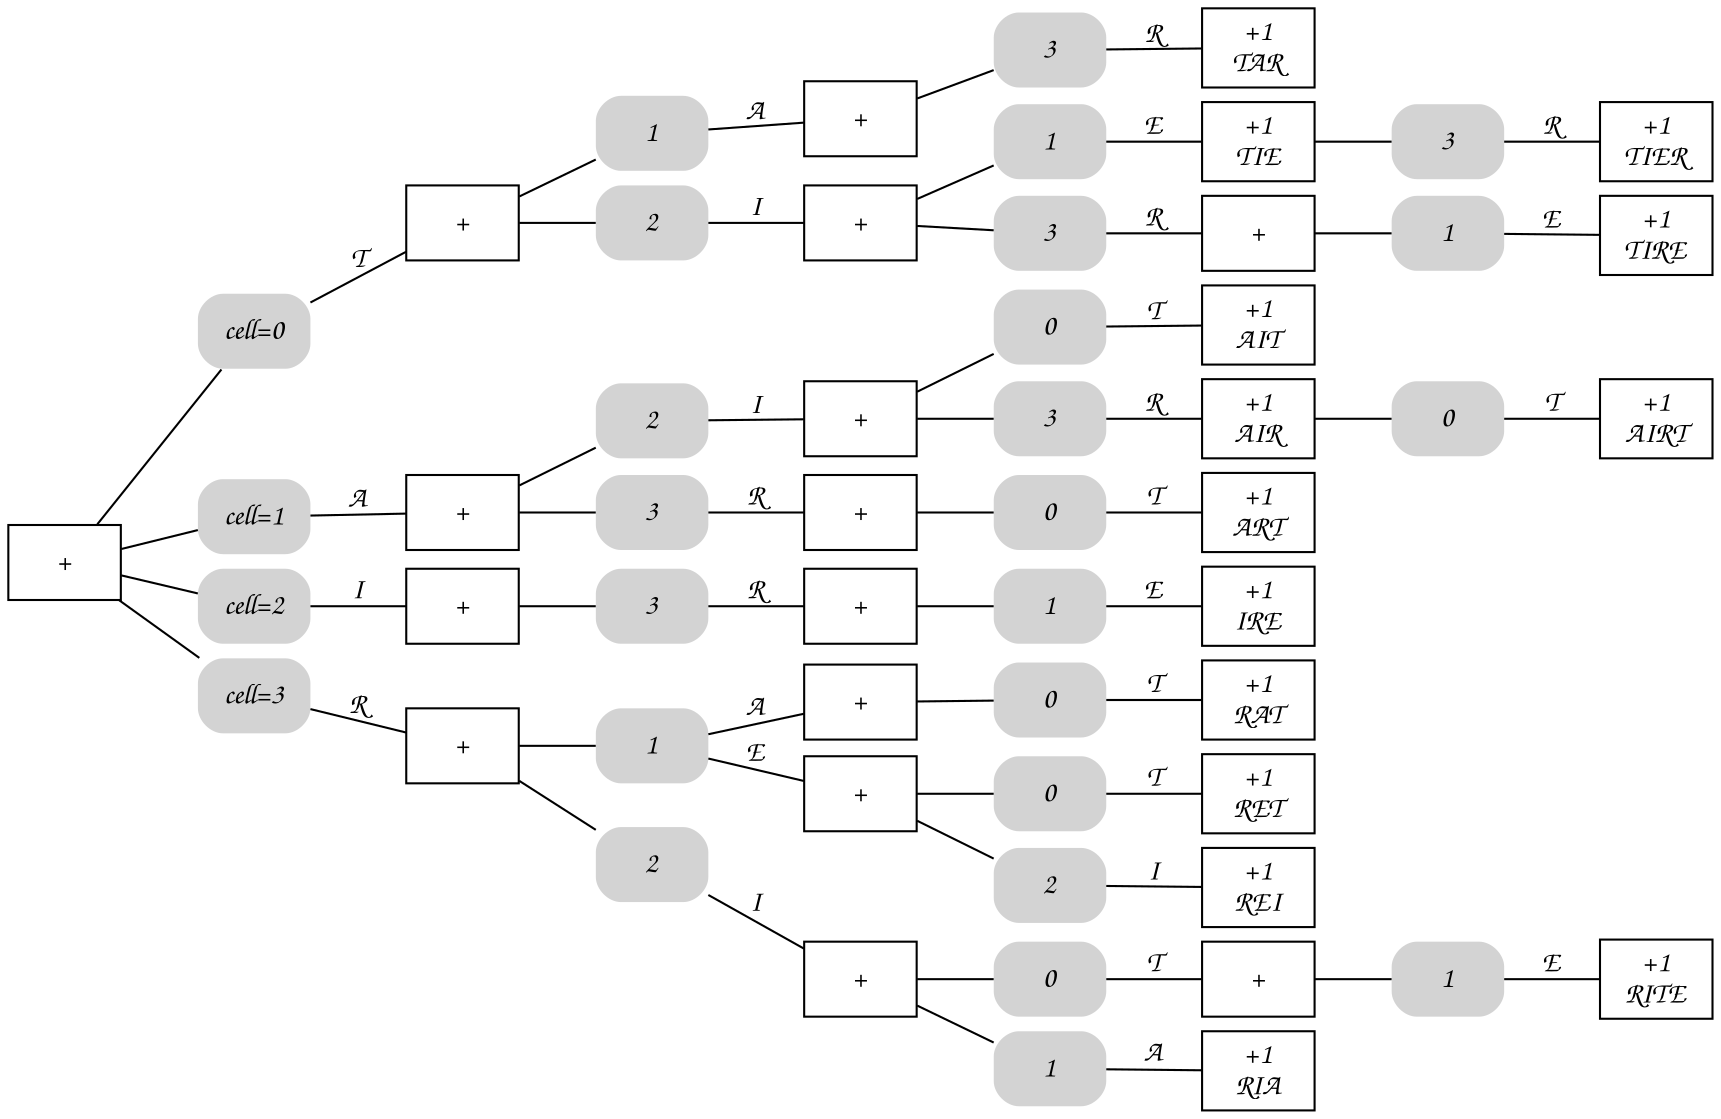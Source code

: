 graph {
rankdir=LR;
nodesep=0.1;
node [shape="rect" penwidth="0" fontname="Comic Sans MS"];
edge [fontname="Comic Sans MS"];
r [label="+" penwidth="1"];
r0_0 [label="cell=0" style="rounded, filled"];
r0_0t [label="+" penwidth="1"];
r0_0t0_1 [label="1" style="rounded, filled"];
r0_0t0_1a [label="+" penwidth="1"];
r0_0t0_1a0_3 [label="3" style="rounded, filled"];
r0_0t0_1a0_3r [label="+1\nTAR" penwidth="1"];
r0_0t0_1a0_3 -- r0_0t0_1a0_3r [label="R"]
r0_0t0_1a -- r0_0t0_1a0_3
r0_0t0_1 -- r0_0t0_1a [label="A"]
r0_0t -- r0_0t0_1
r0_0t1_2 [label="2" style="rounded, filled"];
r0_0t1_2i [label="+" penwidth="1"];
r0_0t1_2i0_1 [label="1" style="rounded, filled"];
r0_0t1_2i0_1e [label="+1\nTIE" penwidth="1"];
r0_0t1_2i0_1e0_3 [label="3" style="rounded, filled"];
r0_0t1_2i0_1e0_3r [label="+1\nTIER" penwidth="1"];
r0_0t1_2i0_1e0_3 -- r0_0t1_2i0_1e0_3r [label="R"]
r0_0t1_2i0_1e -- r0_0t1_2i0_1e0_3
r0_0t1_2i0_1 -- r0_0t1_2i0_1e [label="E"]
r0_0t1_2i -- r0_0t1_2i0_1
r0_0t1_2i1_3 [label="3" style="rounded, filled"];
r0_0t1_2i1_3r [label="+" penwidth="1"];
r0_0t1_2i1_3r0_1 [label="1" style="rounded, filled"];
r0_0t1_2i1_3r0_1e [label="+1\nTIRE" penwidth="1"];
r0_0t1_2i1_3r0_1 -- r0_0t1_2i1_3r0_1e [label="E"]
r0_0t1_2i1_3r -- r0_0t1_2i1_3r0_1
r0_0t1_2i1_3 -- r0_0t1_2i1_3r [label="R"]
r0_0t1_2i -- r0_0t1_2i1_3
r0_0t1_2 -- r0_0t1_2i [label="I"]
r0_0t -- r0_0t1_2
r0_0 -- r0_0t [label="T"]
r -- r0_0
r1_1 [label="cell=1" style="rounded, filled"];
r1_1a [label="+" penwidth="1"];
r1_1a0_2 [label="2" style="rounded, filled"];
r1_1a0_2i [label="+" penwidth="1"];
r1_1a0_2i0_0 [label="0" style="rounded, filled"];
r1_1a0_2i0_0t [label="+1\nAIT" penwidth="1"];
r1_1a0_2i0_0 -- r1_1a0_2i0_0t [label="T"]
r1_1a0_2i -- r1_1a0_2i0_0
r1_1a0_2i1_3 [label="3" style="rounded, filled"];
r1_1a0_2i1_3r [label="+1\nAIR" penwidth="1"];
r1_1a0_2i1_3r0_0 [label="0" style="rounded, filled"];
r1_1a0_2i1_3r0_0t [label="+1\nAIRT" penwidth="1"];
r1_1a0_2i1_3r0_0 -- r1_1a0_2i1_3r0_0t [label="T"]
r1_1a0_2i1_3r -- r1_1a0_2i1_3r0_0
r1_1a0_2i1_3 -- r1_1a0_2i1_3r [label="R"]
r1_1a0_2i -- r1_1a0_2i1_3
r1_1a0_2 -- r1_1a0_2i [label="I"]
r1_1a -- r1_1a0_2
r1_1a1_3 [label="3" style="rounded, filled"];
r1_1a1_3r [label="+" penwidth="1"];
r1_1a1_3r0_0 [label="0" style="rounded, filled"];
r1_1a1_3r0_0t [label="+1\nART" penwidth="1"];
r1_1a1_3r0_0 -- r1_1a1_3r0_0t [label="T"]
r1_1a1_3r -- r1_1a1_3r0_0
r1_1a1_3 -- r1_1a1_3r [label="R"]
r1_1a -- r1_1a1_3
r1_1 -- r1_1a [label="A"]
r -- r1_1
r2_2 [label="cell=2" style="rounded, filled"];
r2_2i [label="+" penwidth="1"];
r2_2i0_3 [label="3" style="rounded, filled"];
r2_2i0_3r [label="+" penwidth="1"];
r2_2i0_3r0_1 [label="1" style="rounded, filled"];
r2_2i0_3r0_1e [label="+1\nIRE" penwidth="1"];
r2_2i0_3r0_1 -- r2_2i0_3r0_1e [label="E"]
r2_2i0_3r -- r2_2i0_3r0_1
r2_2i0_3 -- r2_2i0_3r [label="R"]
r2_2i -- r2_2i0_3
r2_2 -- r2_2i [label="I"]
r -- r2_2
r3_3 [label="cell=3" style="rounded, filled"];
r3_3r [label="+" penwidth="1"];
r3_3r0_1 [label="1" style="rounded, filled"];
r3_3r0_1a [label="+" penwidth="1"];
r3_3r0_1a0_0 [label="0" style="rounded, filled"];
r3_3r0_1a0_0t [label="+1\nRAT" penwidth="1"];
r3_3r0_1a0_0 -- r3_3r0_1a0_0t [label="T"]
r3_3r0_1a -- r3_3r0_1a0_0
r3_3r0_1 -- r3_3r0_1a [label="A"]
r3_3r0_1e [label="+" penwidth="1"];
r3_3r0_1e0_0 [label="0" style="rounded, filled"];
r3_3r0_1e0_0t [label="+1\nRET" penwidth="1"];
r3_3r0_1e0_0 -- r3_3r0_1e0_0t [label="T"]
r3_3r0_1e -- r3_3r0_1e0_0
r3_3r0_1e1_2 [label="2" style="rounded, filled"];
r3_3r0_1e1_2i [label="+1\nREI" penwidth="1"];
r3_3r0_1e1_2 -- r3_3r0_1e1_2i [label="I"]
r3_3r0_1e -- r3_3r0_1e1_2
r3_3r0_1 -- r3_3r0_1e [label="E"]
r3_3r -- r3_3r0_1
r3_3r1_2 [label="2" style="rounded, filled"];
r3_3r1_2i [label="+" penwidth="1"];
r3_3r1_2i0_0 [label="0" style="rounded, filled"];
r3_3r1_2i0_0t [label="+" penwidth="1"];
r3_3r1_2i0_0t0_1 [label="1" style="rounded, filled"];
r3_3r1_2i0_0t0_1e [label="+1\nRITE" penwidth="1"];
r3_3r1_2i0_0t0_1 -- r3_3r1_2i0_0t0_1e [label="E"]
r3_3r1_2i0_0t -- r3_3r1_2i0_0t0_1
r3_3r1_2i0_0 -- r3_3r1_2i0_0t [label="T"]
r3_3r1_2i -- r3_3r1_2i0_0
r3_3r1_2i1_1 [label="1" style="rounded, filled"];
r3_3r1_2i1_1a [label="+1\nRIA" penwidth="1"];
r3_3r1_2i1_1 -- r3_3r1_2i1_1a [label="A"]
r3_3r1_2i -- r3_3r1_2i1_1
r3_3r1_2 -- r3_3r1_2i [label="I"]
r3_3r -- r3_3r1_2
r3_3 -- r3_3r [label="R"]
r -- r3_3
}

